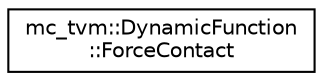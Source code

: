 digraph "Graphical Class Hierarchy"
{
 // INTERACTIVE_SVG=YES
  edge [fontname="Helvetica",fontsize="10",labelfontname="Helvetica",labelfontsize="10"];
  node [fontname="Helvetica",fontsize="10",shape=record];
  rankdir="LR";
  Node0 [label="mc_tvm::DynamicFunction\l::ForceContact",height=0.2,width=0.4,color="black", fillcolor="white", style="filled",URL="$structmc__tvm_1_1DynamicFunction_1_1ForceContact.html"];
}
